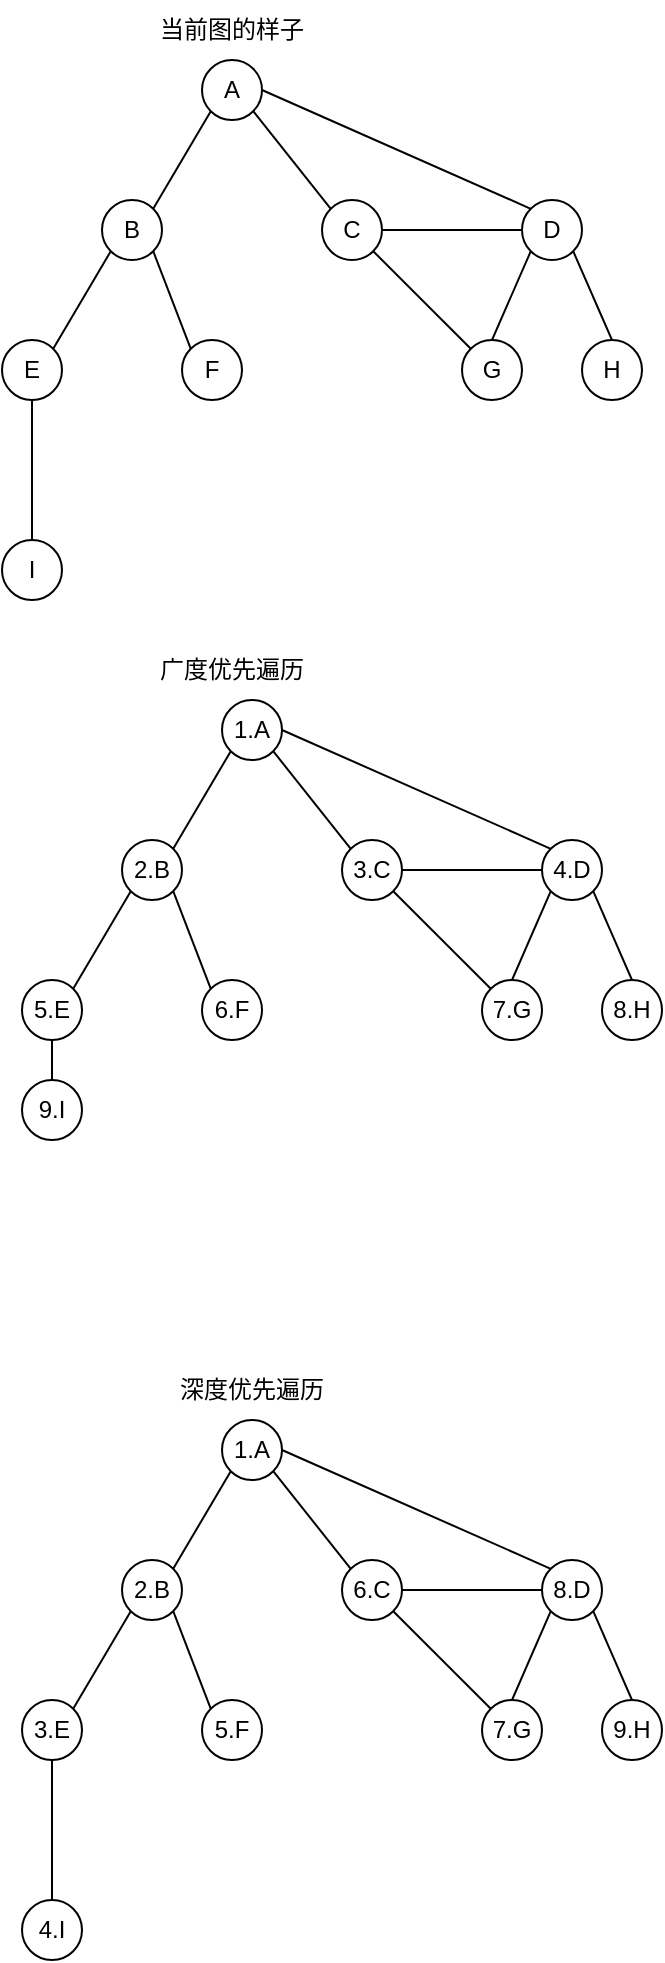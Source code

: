 <mxfile>
    <diagram id="yIojFCvLL0zMOGTI41Vq" name="第 1 页">
        <mxGraphModel dx="904" dy="440" grid="1" gridSize="10" guides="1" tooltips="1" connect="1" arrows="1" fold="1" page="1" pageScale="1" pageWidth="827" pageHeight="1169" math="0" shadow="0">
            <root>
                <mxCell id="0"/>
                <mxCell id="1" parent="0"/>
                <mxCell id="2" value="A" style="ellipse;whiteSpace=wrap;html=1;aspect=fixed;" parent="1" vertex="1">
                    <mxGeometry x="270" y="100" width="30" height="30" as="geometry"/>
                </mxCell>
                <mxCell id="3" value="B" style="ellipse;whiteSpace=wrap;html=1;aspect=fixed;" parent="1" vertex="1">
                    <mxGeometry x="220" y="170" width="30" height="30" as="geometry"/>
                </mxCell>
                <mxCell id="5" value="E" style="ellipse;whiteSpace=wrap;html=1;aspect=fixed;" parent="1" vertex="1">
                    <mxGeometry x="170" y="240" width="30" height="30" as="geometry"/>
                </mxCell>
                <mxCell id="6" value="I" style="ellipse;whiteSpace=wrap;html=1;aspect=fixed;" parent="1" vertex="1">
                    <mxGeometry x="170" y="340" width="30" height="30" as="geometry"/>
                </mxCell>
                <mxCell id="7" value="F" style="ellipse;whiteSpace=wrap;html=1;aspect=fixed;" parent="1" vertex="1">
                    <mxGeometry x="260" y="240" width="30" height="30" as="geometry"/>
                </mxCell>
                <mxCell id="8" value="C" style="ellipse;whiteSpace=wrap;html=1;aspect=fixed;" parent="1" vertex="1">
                    <mxGeometry x="330" y="170" width="30" height="30" as="geometry"/>
                </mxCell>
                <mxCell id="9" value="D" style="ellipse;whiteSpace=wrap;html=1;aspect=fixed;" parent="1" vertex="1">
                    <mxGeometry x="430" y="170" width="30" height="30" as="geometry"/>
                </mxCell>
                <mxCell id="10" value="G" style="ellipse;whiteSpace=wrap;html=1;aspect=fixed;" parent="1" vertex="1">
                    <mxGeometry x="400" y="240" width="30" height="30" as="geometry"/>
                </mxCell>
                <mxCell id="15" value="" style="endArrow=none;html=1;entryX=0;entryY=1;entryDx=0;entryDy=0;exitX=1;exitY=0;exitDx=0;exitDy=0;" parent="1" source="3" target="2" edge="1">
                    <mxGeometry width="50" height="50" relative="1" as="geometry">
                        <mxPoint x="260" y="180" as="sourcePoint"/>
                        <mxPoint x="310" y="130" as="targetPoint"/>
                    </mxGeometry>
                </mxCell>
                <mxCell id="16" value="" style="endArrow=none;html=1;entryX=0;entryY=1;entryDx=0;entryDy=0;exitX=1;exitY=0;exitDx=0;exitDy=0;" parent="1" source="5" target="3" edge="1">
                    <mxGeometry width="50" height="50" relative="1" as="geometry">
                        <mxPoint x="255.607" y="184.393" as="sourcePoint"/>
                        <mxPoint x="284.393" y="135.607" as="targetPoint"/>
                    </mxGeometry>
                </mxCell>
                <mxCell id="17" value="" style="endArrow=none;html=1;entryX=0.5;entryY=0;entryDx=0;entryDy=0;exitX=0.5;exitY=1;exitDx=0;exitDy=0;" parent="1" source="5" target="6" edge="1">
                    <mxGeometry width="50" height="50" relative="1" as="geometry">
                        <mxPoint x="265.607" y="194.393" as="sourcePoint"/>
                        <mxPoint x="294.393" y="145.607" as="targetPoint"/>
                    </mxGeometry>
                </mxCell>
                <mxCell id="18" value="" style="endArrow=none;html=1;entryX=0;entryY=0;entryDx=0;entryDy=0;exitX=1;exitY=1;exitDx=0;exitDy=0;" parent="1" source="3" target="7" edge="1">
                    <mxGeometry width="50" height="50" relative="1" as="geometry">
                        <mxPoint x="275.607" y="204.393" as="sourcePoint"/>
                        <mxPoint x="304.393" y="155.607" as="targetPoint"/>
                    </mxGeometry>
                </mxCell>
                <mxCell id="19" value="" style="endArrow=none;html=1;entryX=1;entryY=1;entryDx=0;entryDy=0;exitX=0;exitY=0;exitDx=0;exitDy=0;" parent="1" source="8" target="2" edge="1">
                    <mxGeometry width="50" height="50" relative="1" as="geometry">
                        <mxPoint x="285.607" y="214.393" as="sourcePoint"/>
                        <mxPoint x="314.393" y="165.607" as="targetPoint"/>
                    </mxGeometry>
                </mxCell>
                <mxCell id="20" value="" style="endArrow=none;html=1;entryX=1;entryY=0.5;entryDx=0;entryDy=0;exitX=0;exitY=0;exitDx=0;exitDy=0;" parent="1" source="9" target="2" edge="1">
                    <mxGeometry width="50" height="50" relative="1" as="geometry">
                        <mxPoint x="295.607" y="224.393" as="sourcePoint"/>
                        <mxPoint x="324.393" y="175.607" as="targetPoint"/>
                    </mxGeometry>
                </mxCell>
                <mxCell id="21" value="" style="endArrow=none;html=1;entryX=1;entryY=0.5;entryDx=0;entryDy=0;exitX=0;exitY=0.5;exitDx=0;exitDy=0;" parent="1" source="9" target="8" edge="1">
                    <mxGeometry width="50" height="50" relative="1" as="geometry">
                        <mxPoint x="305.607" y="234.393" as="sourcePoint"/>
                        <mxPoint x="334.393" y="185.607" as="targetPoint"/>
                    </mxGeometry>
                </mxCell>
                <mxCell id="22" value="" style="endArrow=none;html=1;entryX=1;entryY=1;entryDx=0;entryDy=0;exitX=0;exitY=0;exitDx=0;exitDy=0;" parent="1" source="10" target="8" edge="1">
                    <mxGeometry width="50" height="50" relative="1" as="geometry">
                        <mxPoint x="315.607" y="244.393" as="sourcePoint"/>
                        <mxPoint x="344.393" y="195.607" as="targetPoint"/>
                    </mxGeometry>
                </mxCell>
                <mxCell id="23" value="" style="endArrow=none;html=1;entryX=0;entryY=1;entryDx=0;entryDy=0;exitX=0.5;exitY=0;exitDx=0;exitDy=0;" parent="1" source="10" target="9" edge="1">
                    <mxGeometry width="50" height="50" relative="1" as="geometry">
                        <mxPoint x="325.607" y="254.393" as="sourcePoint"/>
                        <mxPoint x="354.393" y="205.607" as="targetPoint"/>
                    </mxGeometry>
                </mxCell>
                <mxCell id="25" value="H" style="ellipse;whiteSpace=wrap;html=1;aspect=fixed;" parent="1" vertex="1">
                    <mxGeometry x="460" y="240" width="30" height="30" as="geometry"/>
                </mxCell>
                <mxCell id="26" value="" style="endArrow=none;html=1;entryX=1;entryY=1;entryDx=0;entryDy=0;exitX=0.5;exitY=0;exitDx=0;exitDy=0;" parent="1" source="25" target="9" edge="1">
                    <mxGeometry width="50" height="50" relative="1" as="geometry">
                        <mxPoint x="345.607" y="274.393" as="sourcePoint"/>
                        <mxPoint x="374.393" y="225.607" as="targetPoint"/>
                    </mxGeometry>
                </mxCell>
                <mxCell id="28" value="当前图的样子" style="text;html=1;strokeColor=none;fillColor=none;align=center;verticalAlign=middle;whiteSpace=wrap;rounded=0;" parent="1" vertex="1">
                    <mxGeometry x="220" y="70" width="130" height="30" as="geometry"/>
                </mxCell>
                <mxCell id="29" value="1.A" style="ellipse;whiteSpace=wrap;html=1;aspect=fixed;" parent="1" vertex="1">
                    <mxGeometry x="280" y="420" width="30" height="30" as="geometry"/>
                </mxCell>
                <mxCell id="30" value="2.B" style="ellipse;whiteSpace=wrap;html=1;aspect=fixed;" parent="1" vertex="1">
                    <mxGeometry x="230" y="490" width="30" height="30" as="geometry"/>
                </mxCell>
                <mxCell id="31" value="5.E" style="ellipse;whiteSpace=wrap;html=1;aspect=fixed;" parent="1" vertex="1">
                    <mxGeometry x="180" y="560" width="30" height="30" as="geometry"/>
                </mxCell>
                <mxCell id="32" value="9.I" style="ellipse;whiteSpace=wrap;html=1;aspect=fixed;" parent="1" vertex="1">
                    <mxGeometry x="180" y="610" width="30" height="30" as="geometry"/>
                </mxCell>
                <mxCell id="33" value="6.F" style="ellipse;whiteSpace=wrap;html=1;aspect=fixed;" parent="1" vertex="1">
                    <mxGeometry x="270" y="560" width="30" height="30" as="geometry"/>
                </mxCell>
                <mxCell id="34" value="3.C" style="ellipse;whiteSpace=wrap;html=1;aspect=fixed;" parent="1" vertex="1">
                    <mxGeometry x="340" y="490" width="30" height="30" as="geometry"/>
                </mxCell>
                <mxCell id="35" value="4.D" style="ellipse;whiteSpace=wrap;html=1;aspect=fixed;" parent="1" vertex="1">
                    <mxGeometry x="440" y="490" width="30" height="30" as="geometry"/>
                </mxCell>
                <mxCell id="36" value="7.G" style="ellipse;whiteSpace=wrap;html=1;aspect=fixed;" parent="1" vertex="1">
                    <mxGeometry x="410" y="560" width="30" height="30" as="geometry"/>
                </mxCell>
                <mxCell id="37" value="" style="endArrow=none;html=1;entryX=0;entryY=1;entryDx=0;entryDy=0;exitX=1;exitY=0;exitDx=0;exitDy=0;" parent="1" source="30" target="29" edge="1">
                    <mxGeometry width="50" height="50" relative="1" as="geometry">
                        <mxPoint x="270" y="500" as="sourcePoint"/>
                        <mxPoint x="320" y="450" as="targetPoint"/>
                    </mxGeometry>
                </mxCell>
                <mxCell id="38" value="" style="endArrow=none;html=1;entryX=0;entryY=1;entryDx=0;entryDy=0;exitX=1;exitY=0;exitDx=0;exitDy=0;" parent="1" source="31" target="30" edge="1">
                    <mxGeometry width="50" height="50" relative="1" as="geometry">
                        <mxPoint x="265.607" y="504.393" as="sourcePoint"/>
                        <mxPoint x="294.393" y="455.607" as="targetPoint"/>
                    </mxGeometry>
                </mxCell>
                <mxCell id="39" value="" style="endArrow=none;html=1;entryX=0.5;entryY=0;entryDx=0;entryDy=0;exitX=0.5;exitY=1;exitDx=0;exitDy=0;" parent="1" source="31" target="32" edge="1">
                    <mxGeometry width="50" height="50" relative="1" as="geometry">
                        <mxPoint x="275.607" y="514.393" as="sourcePoint"/>
                        <mxPoint x="304.393" y="465.607" as="targetPoint"/>
                    </mxGeometry>
                </mxCell>
                <mxCell id="40" value="" style="endArrow=none;html=1;entryX=0;entryY=0;entryDx=0;entryDy=0;exitX=1;exitY=1;exitDx=0;exitDy=0;" parent="1" source="30" target="33" edge="1">
                    <mxGeometry width="50" height="50" relative="1" as="geometry">
                        <mxPoint x="285.607" y="524.393" as="sourcePoint"/>
                        <mxPoint x="314.393" y="475.607" as="targetPoint"/>
                    </mxGeometry>
                </mxCell>
                <mxCell id="41" value="" style="endArrow=none;html=1;entryX=1;entryY=1;entryDx=0;entryDy=0;exitX=0;exitY=0;exitDx=0;exitDy=0;" parent="1" source="34" target="29" edge="1">
                    <mxGeometry width="50" height="50" relative="1" as="geometry">
                        <mxPoint x="295.607" y="534.393" as="sourcePoint"/>
                        <mxPoint x="324.393" y="485.607" as="targetPoint"/>
                    </mxGeometry>
                </mxCell>
                <mxCell id="42" value="" style="endArrow=none;html=1;entryX=1;entryY=0.5;entryDx=0;entryDy=0;exitX=0;exitY=0;exitDx=0;exitDy=0;" parent="1" source="35" target="29" edge="1">
                    <mxGeometry width="50" height="50" relative="1" as="geometry">
                        <mxPoint x="305.607" y="544.393" as="sourcePoint"/>
                        <mxPoint x="334.393" y="495.607" as="targetPoint"/>
                    </mxGeometry>
                </mxCell>
                <mxCell id="43" value="" style="endArrow=none;html=1;entryX=1;entryY=0.5;entryDx=0;entryDy=0;exitX=0;exitY=0.5;exitDx=0;exitDy=0;" parent="1" source="35" target="34" edge="1">
                    <mxGeometry width="50" height="50" relative="1" as="geometry">
                        <mxPoint x="315.607" y="554.393" as="sourcePoint"/>
                        <mxPoint x="344.393" y="505.607" as="targetPoint"/>
                    </mxGeometry>
                </mxCell>
                <mxCell id="44" value="" style="endArrow=none;html=1;entryX=1;entryY=1;entryDx=0;entryDy=0;exitX=0;exitY=0;exitDx=0;exitDy=0;" parent="1" source="36" target="34" edge="1">
                    <mxGeometry width="50" height="50" relative="1" as="geometry">
                        <mxPoint x="325.607" y="564.393" as="sourcePoint"/>
                        <mxPoint x="354.393" y="515.607" as="targetPoint"/>
                    </mxGeometry>
                </mxCell>
                <mxCell id="45" value="" style="endArrow=none;html=1;entryX=0;entryY=1;entryDx=0;entryDy=0;exitX=0.5;exitY=0;exitDx=0;exitDy=0;" parent="1" source="36" target="35" edge="1">
                    <mxGeometry width="50" height="50" relative="1" as="geometry">
                        <mxPoint x="335.607" y="574.393" as="sourcePoint"/>
                        <mxPoint x="364.393" y="525.607" as="targetPoint"/>
                    </mxGeometry>
                </mxCell>
                <mxCell id="46" value="8.H" style="ellipse;whiteSpace=wrap;html=1;aspect=fixed;" parent="1" vertex="1">
                    <mxGeometry x="470" y="560" width="30" height="30" as="geometry"/>
                </mxCell>
                <mxCell id="47" value="" style="endArrow=none;html=1;entryX=1;entryY=1;entryDx=0;entryDy=0;exitX=0.5;exitY=0;exitDx=0;exitDy=0;" parent="1" source="46" target="35" edge="1">
                    <mxGeometry width="50" height="50" relative="1" as="geometry">
                        <mxPoint x="355.607" y="594.393" as="sourcePoint"/>
                        <mxPoint x="384.393" y="545.607" as="targetPoint"/>
                    </mxGeometry>
                </mxCell>
                <mxCell id="48" value="广度优先遍历" style="text;html=1;strokeColor=none;fillColor=none;align=center;verticalAlign=middle;whiteSpace=wrap;rounded=0;" parent="1" vertex="1">
                    <mxGeometry x="220" y="390" width="130" height="30" as="geometry"/>
                </mxCell>
                <mxCell id="49" value="1.A" style="ellipse;whiteSpace=wrap;html=1;aspect=fixed;" parent="1" vertex="1">
                    <mxGeometry x="280" y="780" width="30" height="30" as="geometry"/>
                </mxCell>
                <mxCell id="50" value="2.B" style="ellipse;whiteSpace=wrap;html=1;aspect=fixed;" parent="1" vertex="1">
                    <mxGeometry x="230" y="850" width="30" height="30" as="geometry"/>
                </mxCell>
                <mxCell id="51" value="3.E" style="ellipse;whiteSpace=wrap;html=1;aspect=fixed;" parent="1" vertex="1">
                    <mxGeometry x="180" y="920" width="30" height="30" as="geometry"/>
                </mxCell>
                <mxCell id="52" value="4.I" style="ellipse;whiteSpace=wrap;html=1;aspect=fixed;" parent="1" vertex="1">
                    <mxGeometry x="180" y="1020" width="30" height="30" as="geometry"/>
                </mxCell>
                <mxCell id="53" value="5.F" style="ellipse;whiteSpace=wrap;html=1;aspect=fixed;" parent="1" vertex="1">
                    <mxGeometry x="270" y="920" width="30" height="30" as="geometry"/>
                </mxCell>
                <mxCell id="54" value="6.C" style="ellipse;whiteSpace=wrap;html=1;aspect=fixed;" parent="1" vertex="1">
                    <mxGeometry x="340" y="850" width="30" height="30" as="geometry"/>
                </mxCell>
                <mxCell id="55" value="8.D" style="ellipse;whiteSpace=wrap;html=1;aspect=fixed;" parent="1" vertex="1">
                    <mxGeometry x="440" y="850" width="30" height="30" as="geometry"/>
                </mxCell>
                <mxCell id="56" value="7.G" style="ellipse;whiteSpace=wrap;html=1;aspect=fixed;" parent="1" vertex="1">
                    <mxGeometry x="410" y="920" width="30" height="30" as="geometry"/>
                </mxCell>
                <mxCell id="57" value="" style="endArrow=none;html=1;entryX=0;entryY=1;entryDx=0;entryDy=0;exitX=1;exitY=0;exitDx=0;exitDy=0;" parent="1" source="50" target="49" edge="1">
                    <mxGeometry width="50" height="50" relative="1" as="geometry">
                        <mxPoint x="270" y="860" as="sourcePoint"/>
                        <mxPoint x="320" y="810" as="targetPoint"/>
                    </mxGeometry>
                </mxCell>
                <mxCell id="58" value="" style="endArrow=none;html=1;entryX=0;entryY=1;entryDx=0;entryDy=0;exitX=1;exitY=0;exitDx=0;exitDy=0;" parent="1" source="51" target="50" edge="1">
                    <mxGeometry width="50" height="50" relative="1" as="geometry">
                        <mxPoint x="265.607" y="864.393" as="sourcePoint"/>
                        <mxPoint x="294.393" y="815.607" as="targetPoint"/>
                    </mxGeometry>
                </mxCell>
                <mxCell id="59" value="" style="endArrow=none;html=1;entryX=0.5;entryY=0;entryDx=0;entryDy=0;exitX=0.5;exitY=1;exitDx=0;exitDy=0;" parent="1" source="51" target="52" edge="1">
                    <mxGeometry width="50" height="50" relative="1" as="geometry">
                        <mxPoint x="275.607" y="874.393" as="sourcePoint"/>
                        <mxPoint x="304.393" y="825.607" as="targetPoint"/>
                    </mxGeometry>
                </mxCell>
                <mxCell id="60" value="" style="endArrow=none;html=1;entryX=0;entryY=0;entryDx=0;entryDy=0;exitX=1;exitY=1;exitDx=0;exitDy=0;" parent="1" source="50" target="53" edge="1">
                    <mxGeometry width="50" height="50" relative="1" as="geometry">
                        <mxPoint x="285.607" y="884.393" as="sourcePoint"/>
                        <mxPoint x="314.393" y="835.607" as="targetPoint"/>
                    </mxGeometry>
                </mxCell>
                <mxCell id="61" value="" style="endArrow=none;html=1;entryX=1;entryY=1;entryDx=0;entryDy=0;exitX=0;exitY=0;exitDx=0;exitDy=0;" parent="1" source="54" target="49" edge="1">
                    <mxGeometry width="50" height="50" relative="1" as="geometry">
                        <mxPoint x="295.607" y="894.393" as="sourcePoint"/>
                        <mxPoint x="324.393" y="845.607" as="targetPoint"/>
                    </mxGeometry>
                </mxCell>
                <mxCell id="62" value="" style="endArrow=none;html=1;entryX=1;entryY=0.5;entryDx=0;entryDy=0;exitX=0;exitY=0;exitDx=0;exitDy=0;" parent="1" source="55" target="49" edge="1">
                    <mxGeometry width="50" height="50" relative="1" as="geometry">
                        <mxPoint x="305.607" y="904.393" as="sourcePoint"/>
                        <mxPoint x="334.393" y="855.607" as="targetPoint"/>
                    </mxGeometry>
                </mxCell>
                <mxCell id="63" value="" style="endArrow=none;html=1;entryX=1;entryY=0.5;entryDx=0;entryDy=0;exitX=0;exitY=0.5;exitDx=0;exitDy=0;" parent="1" source="55" target="54" edge="1">
                    <mxGeometry width="50" height="50" relative="1" as="geometry">
                        <mxPoint x="315.607" y="914.393" as="sourcePoint"/>
                        <mxPoint x="344.393" y="865.607" as="targetPoint"/>
                    </mxGeometry>
                </mxCell>
                <mxCell id="64" value="" style="endArrow=none;html=1;entryX=1;entryY=1;entryDx=0;entryDy=0;exitX=0;exitY=0;exitDx=0;exitDy=0;" parent="1" source="56" target="54" edge="1">
                    <mxGeometry width="50" height="50" relative="1" as="geometry">
                        <mxPoint x="325.607" y="924.393" as="sourcePoint"/>
                        <mxPoint x="354.393" y="875.607" as="targetPoint"/>
                    </mxGeometry>
                </mxCell>
                <mxCell id="65" value="" style="endArrow=none;html=1;entryX=0;entryY=1;entryDx=0;entryDy=0;exitX=0.5;exitY=0;exitDx=0;exitDy=0;" parent="1" source="56" target="55" edge="1">
                    <mxGeometry width="50" height="50" relative="1" as="geometry">
                        <mxPoint x="335.607" y="934.393" as="sourcePoint"/>
                        <mxPoint x="364.393" y="885.607" as="targetPoint"/>
                    </mxGeometry>
                </mxCell>
                <mxCell id="66" value="9.H" style="ellipse;whiteSpace=wrap;html=1;aspect=fixed;" parent="1" vertex="1">
                    <mxGeometry x="470" y="920" width="30" height="30" as="geometry"/>
                </mxCell>
                <mxCell id="67" value="" style="endArrow=none;html=1;entryX=1;entryY=1;entryDx=0;entryDy=0;exitX=0.5;exitY=0;exitDx=0;exitDy=0;" parent="1" source="66" target="55" edge="1">
                    <mxGeometry width="50" height="50" relative="1" as="geometry">
                        <mxPoint x="355.607" y="954.393" as="sourcePoint"/>
                        <mxPoint x="384.393" y="905.607" as="targetPoint"/>
                    </mxGeometry>
                </mxCell>
                <mxCell id="68" value="深度优先遍历" style="text;html=1;strokeColor=none;fillColor=none;align=center;verticalAlign=middle;whiteSpace=wrap;rounded=0;" parent="1" vertex="1">
                    <mxGeometry x="230" y="750" width="130" height="30" as="geometry"/>
                </mxCell>
            </root>
        </mxGraphModel>
    </diagram>
</mxfile>
